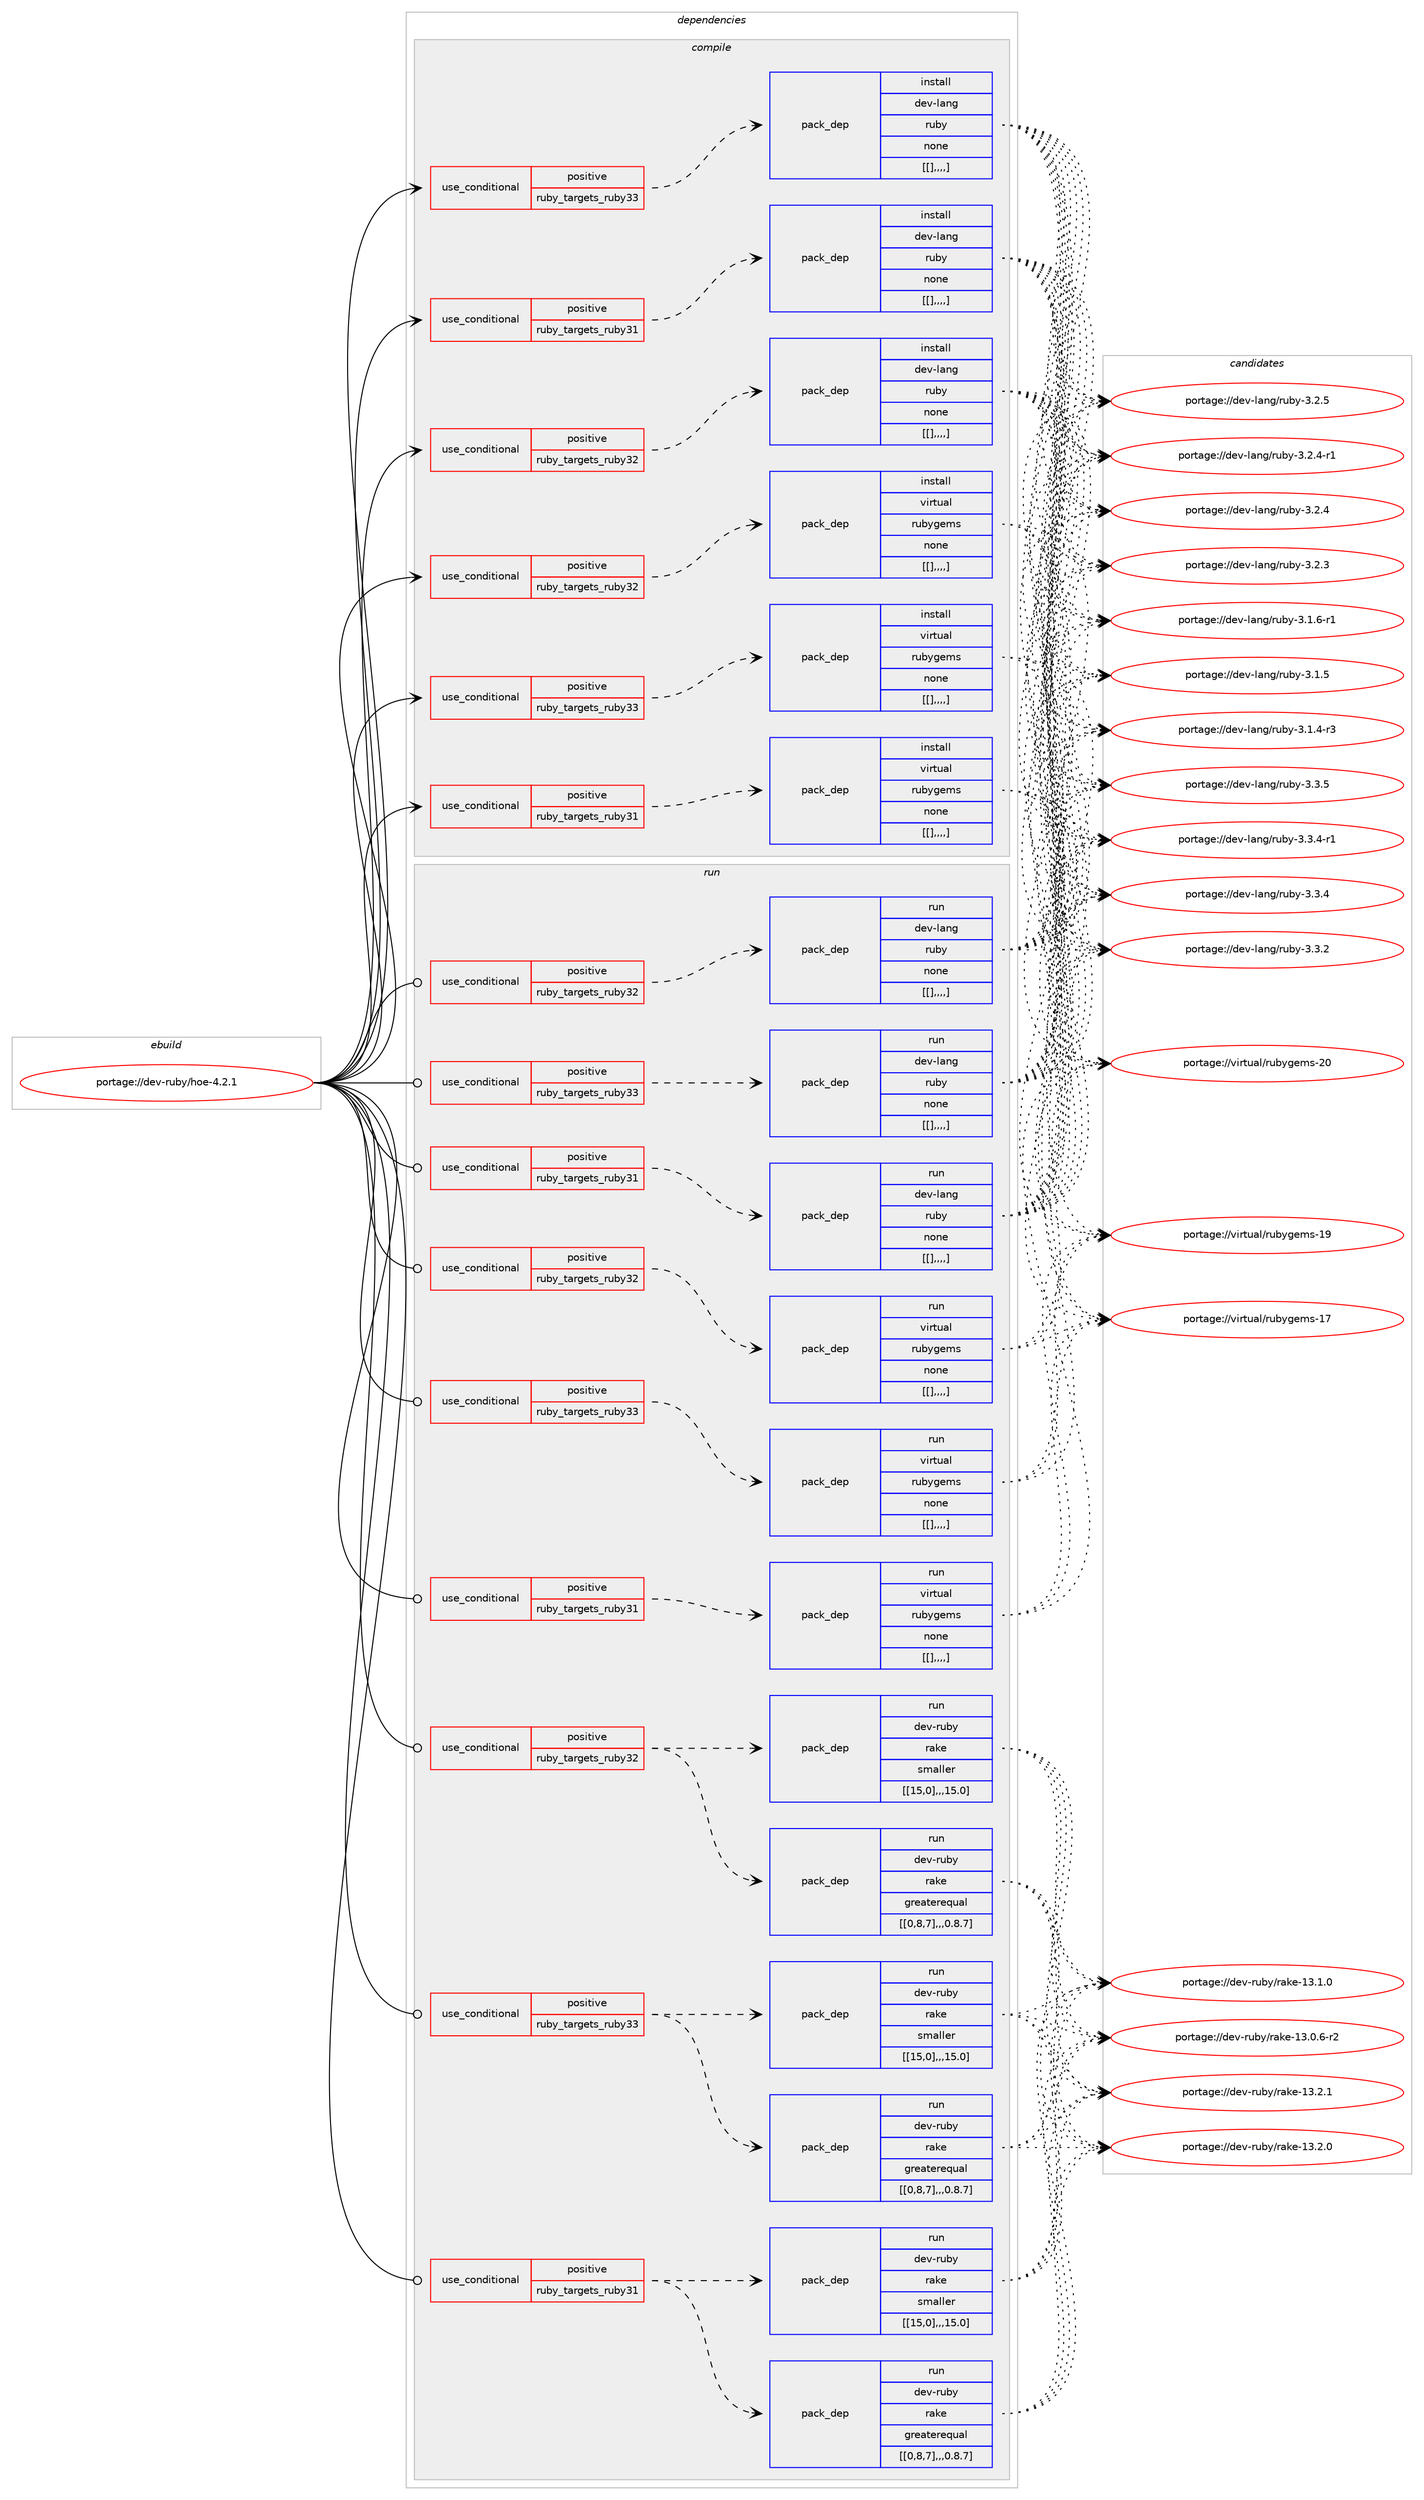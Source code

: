 digraph prolog {

# *************
# Graph options
# *************

newrank=true;
concentrate=true;
compound=true;
graph [rankdir=LR,fontname=Helvetica,fontsize=10,ranksep=1.5];#, ranksep=2.5, nodesep=0.2];
edge  [arrowhead=vee];
node  [fontname=Helvetica,fontsize=10];

# **********
# The ebuild
# **********

subgraph cluster_leftcol {
color=gray;
label=<<i>ebuild</i>>;
id [label="portage://dev-ruby/hoe-4.2.1", color=red, width=4, href="../dev-ruby/hoe-4.2.1.svg"];
}

# ****************
# The dependencies
# ****************

subgraph cluster_midcol {
color=gray;
label=<<i>dependencies</i>>;
subgraph cluster_compile {
fillcolor="#eeeeee";
style=filled;
label=<<i>compile</i>>;
subgraph cond50142 {
dependency188924 [label=<<TABLE BORDER="0" CELLBORDER="1" CELLSPACING="0" CELLPADDING="4"><TR><TD ROWSPAN="3" CELLPADDING="10">use_conditional</TD></TR><TR><TD>positive</TD></TR><TR><TD>ruby_targets_ruby31</TD></TR></TABLE>>, shape=none, color=red];
subgraph pack137460 {
dependency188925 [label=<<TABLE BORDER="0" CELLBORDER="1" CELLSPACING="0" CELLPADDING="4" WIDTH="220"><TR><TD ROWSPAN="6" CELLPADDING="30">pack_dep</TD></TR><TR><TD WIDTH="110">install</TD></TR><TR><TD>dev-lang</TD></TR><TR><TD>ruby</TD></TR><TR><TD>none</TD></TR><TR><TD>[[],,,,]</TD></TR></TABLE>>, shape=none, color=blue];
}
dependency188924:e -> dependency188925:w [weight=20,style="dashed",arrowhead="vee"];
}
id:e -> dependency188924:w [weight=20,style="solid",arrowhead="vee"];
subgraph cond50143 {
dependency188926 [label=<<TABLE BORDER="0" CELLBORDER="1" CELLSPACING="0" CELLPADDING="4"><TR><TD ROWSPAN="3" CELLPADDING="10">use_conditional</TD></TR><TR><TD>positive</TD></TR><TR><TD>ruby_targets_ruby31</TD></TR></TABLE>>, shape=none, color=red];
subgraph pack137461 {
dependency188927 [label=<<TABLE BORDER="0" CELLBORDER="1" CELLSPACING="0" CELLPADDING="4" WIDTH="220"><TR><TD ROWSPAN="6" CELLPADDING="30">pack_dep</TD></TR><TR><TD WIDTH="110">install</TD></TR><TR><TD>virtual</TD></TR><TR><TD>rubygems</TD></TR><TR><TD>none</TD></TR><TR><TD>[[],,,,]</TD></TR></TABLE>>, shape=none, color=blue];
}
dependency188926:e -> dependency188927:w [weight=20,style="dashed",arrowhead="vee"];
}
id:e -> dependency188926:w [weight=20,style="solid",arrowhead="vee"];
subgraph cond50144 {
dependency188928 [label=<<TABLE BORDER="0" CELLBORDER="1" CELLSPACING="0" CELLPADDING="4"><TR><TD ROWSPAN="3" CELLPADDING="10">use_conditional</TD></TR><TR><TD>positive</TD></TR><TR><TD>ruby_targets_ruby32</TD></TR></TABLE>>, shape=none, color=red];
subgraph pack137462 {
dependency188929 [label=<<TABLE BORDER="0" CELLBORDER="1" CELLSPACING="0" CELLPADDING="4" WIDTH="220"><TR><TD ROWSPAN="6" CELLPADDING="30">pack_dep</TD></TR><TR><TD WIDTH="110">install</TD></TR><TR><TD>dev-lang</TD></TR><TR><TD>ruby</TD></TR><TR><TD>none</TD></TR><TR><TD>[[],,,,]</TD></TR></TABLE>>, shape=none, color=blue];
}
dependency188928:e -> dependency188929:w [weight=20,style="dashed",arrowhead="vee"];
}
id:e -> dependency188928:w [weight=20,style="solid",arrowhead="vee"];
subgraph cond50145 {
dependency188930 [label=<<TABLE BORDER="0" CELLBORDER="1" CELLSPACING="0" CELLPADDING="4"><TR><TD ROWSPAN="3" CELLPADDING="10">use_conditional</TD></TR><TR><TD>positive</TD></TR><TR><TD>ruby_targets_ruby32</TD></TR></TABLE>>, shape=none, color=red];
subgraph pack137463 {
dependency188931 [label=<<TABLE BORDER="0" CELLBORDER="1" CELLSPACING="0" CELLPADDING="4" WIDTH="220"><TR><TD ROWSPAN="6" CELLPADDING="30">pack_dep</TD></TR><TR><TD WIDTH="110">install</TD></TR><TR><TD>virtual</TD></TR><TR><TD>rubygems</TD></TR><TR><TD>none</TD></TR><TR><TD>[[],,,,]</TD></TR></TABLE>>, shape=none, color=blue];
}
dependency188930:e -> dependency188931:w [weight=20,style="dashed",arrowhead="vee"];
}
id:e -> dependency188930:w [weight=20,style="solid",arrowhead="vee"];
subgraph cond50146 {
dependency188932 [label=<<TABLE BORDER="0" CELLBORDER="1" CELLSPACING="0" CELLPADDING="4"><TR><TD ROWSPAN="3" CELLPADDING="10">use_conditional</TD></TR><TR><TD>positive</TD></TR><TR><TD>ruby_targets_ruby33</TD></TR></TABLE>>, shape=none, color=red];
subgraph pack137464 {
dependency188933 [label=<<TABLE BORDER="0" CELLBORDER="1" CELLSPACING="0" CELLPADDING="4" WIDTH="220"><TR><TD ROWSPAN="6" CELLPADDING="30">pack_dep</TD></TR><TR><TD WIDTH="110">install</TD></TR><TR><TD>dev-lang</TD></TR><TR><TD>ruby</TD></TR><TR><TD>none</TD></TR><TR><TD>[[],,,,]</TD></TR></TABLE>>, shape=none, color=blue];
}
dependency188932:e -> dependency188933:w [weight=20,style="dashed",arrowhead="vee"];
}
id:e -> dependency188932:w [weight=20,style="solid",arrowhead="vee"];
subgraph cond50147 {
dependency188934 [label=<<TABLE BORDER="0" CELLBORDER="1" CELLSPACING="0" CELLPADDING="4"><TR><TD ROWSPAN="3" CELLPADDING="10">use_conditional</TD></TR><TR><TD>positive</TD></TR><TR><TD>ruby_targets_ruby33</TD></TR></TABLE>>, shape=none, color=red];
subgraph pack137465 {
dependency188935 [label=<<TABLE BORDER="0" CELLBORDER="1" CELLSPACING="0" CELLPADDING="4" WIDTH="220"><TR><TD ROWSPAN="6" CELLPADDING="30">pack_dep</TD></TR><TR><TD WIDTH="110">install</TD></TR><TR><TD>virtual</TD></TR><TR><TD>rubygems</TD></TR><TR><TD>none</TD></TR><TR><TD>[[],,,,]</TD></TR></TABLE>>, shape=none, color=blue];
}
dependency188934:e -> dependency188935:w [weight=20,style="dashed",arrowhead="vee"];
}
id:e -> dependency188934:w [weight=20,style="solid",arrowhead="vee"];
}
subgraph cluster_compileandrun {
fillcolor="#eeeeee";
style=filled;
label=<<i>compile and run</i>>;
}
subgraph cluster_run {
fillcolor="#eeeeee";
style=filled;
label=<<i>run</i>>;
subgraph cond50148 {
dependency188936 [label=<<TABLE BORDER="0" CELLBORDER="1" CELLSPACING="0" CELLPADDING="4"><TR><TD ROWSPAN="3" CELLPADDING="10">use_conditional</TD></TR><TR><TD>positive</TD></TR><TR><TD>ruby_targets_ruby31</TD></TR></TABLE>>, shape=none, color=red];
subgraph pack137466 {
dependency188937 [label=<<TABLE BORDER="0" CELLBORDER="1" CELLSPACING="0" CELLPADDING="4" WIDTH="220"><TR><TD ROWSPAN="6" CELLPADDING="30">pack_dep</TD></TR><TR><TD WIDTH="110">run</TD></TR><TR><TD>dev-lang</TD></TR><TR><TD>ruby</TD></TR><TR><TD>none</TD></TR><TR><TD>[[],,,,]</TD></TR></TABLE>>, shape=none, color=blue];
}
dependency188936:e -> dependency188937:w [weight=20,style="dashed",arrowhead="vee"];
}
id:e -> dependency188936:w [weight=20,style="solid",arrowhead="odot"];
subgraph cond50149 {
dependency188938 [label=<<TABLE BORDER="0" CELLBORDER="1" CELLSPACING="0" CELLPADDING="4"><TR><TD ROWSPAN="3" CELLPADDING="10">use_conditional</TD></TR><TR><TD>positive</TD></TR><TR><TD>ruby_targets_ruby31</TD></TR></TABLE>>, shape=none, color=red];
subgraph pack137467 {
dependency188939 [label=<<TABLE BORDER="0" CELLBORDER="1" CELLSPACING="0" CELLPADDING="4" WIDTH="220"><TR><TD ROWSPAN="6" CELLPADDING="30">pack_dep</TD></TR><TR><TD WIDTH="110">run</TD></TR><TR><TD>dev-ruby</TD></TR><TR><TD>rake</TD></TR><TR><TD>greaterequal</TD></TR><TR><TD>[[0,8,7],,,0.8.7]</TD></TR></TABLE>>, shape=none, color=blue];
}
dependency188938:e -> dependency188939:w [weight=20,style="dashed",arrowhead="vee"];
subgraph pack137468 {
dependency188940 [label=<<TABLE BORDER="0" CELLBORDER="1" CELLSPACING="0" CELLPADDING="4" WIDTH="220"><TR><TD ROWSPAN="6" CELLPADDING="30">pack_dep</TD></TR><TR><TD WIDTH="110">run</TD></TR><TR><TD>dev-ruby</TD></TR><TR><TD>rake</TD></TR><TR><TD>smaller</TD></TR><TR><TD>[[15,0],,,15.0]</TD></TR></TABLE>>, shape=none, color=blue];
}
dependency188938:e -> dependency188940:w [weight=20,style="dashed",arrowhead="vee"];
}
id:e -> dependency188938:w [weight=20,style="solid",arrowhead="odot"];
subgraph cond50150 {
dependency188941 [label=<<TABLE BORDER="0" CELLBORDER="1" CELLSPACING="0" CELLPADDING="4"><TR><TD ROWSPAN="3" CELLPADDING="10">use_conditional</TD></TR><TR><TD>positive</TD></TR><TR><TD>ruby_targets_ruby31</TD></TR></TABLE>>, shape=none, color=red];
subgraph pack137469 {
dependency188942 [label=<<TABLE BORDER="0" CELLBORDER="1" CELLSPACING="0" CELLPADDING="4" WIDTH="220"><TR><TD ROWSPAN="6" CELLPADDING="30">pack_dep</TD></TR><TR><TD WIDTH="110">run</TD></TR><TR><TD>virtual</TD></TR><TR><TD>rubygems</TD></TR><TR><TD>none</TD></TR><TR><TD>[[],,,,]</TD></TR></TABLE>>, shape=none, color=blue];
}
dependency188941:e -> dependency188942:w [weight=20,style="dashed",arrowhead="vee"];
}
id:e -> dependency188941:w [weight=20,style="solid",arrowhead="odot"];
subgraph cond50151 {
dependency188943 [label=<<TABLE BORDER="0" CELLBORDER="1" CELLSPACING="0" CELLPADDING="4"><TR><TD ROWSPAN="3" CELLPADDING="10">use_conditional</TD></TR><TR><TD>positive</TD></TR><TR><TD>ruby_targets_ruby32</TD></TR></TABLE>>, shape=none, color=red];
subgraph pack137470 {
dependency188944 [label=<<TABLE BORDER="0" CELLBORDER="1" CELLSPACING="0" CELLPADDING="4" WIDTH="220"><TR><TD ROWSPAN="6" CELLPADDING="30">pack_dep</TD></TR><TR><TD WIDTH="110">run</TD></TR><TR><TD>dev-lang</TD></TR><TR><TD>ruby</TD></TR><TR><TD>none</TD></TR><TR><TD>[[],,,,]</TD></TR></TABLE>>, shape=none, color=blue];
}
dependency188943:e -> dependency188944:w [weight=20,style="dashed",arrowhead="vee"];
}
id:e -> dependency188943:w [weight=20,style="solid",arrowhead="odot"];
subgraph cond50152 {
dependency188945 [label=<<TABLE BORDER="0" CELLBORDER="1" CELLSPACING="0" CELLPADDING="4"><TR><TD ROWSPAN="3" CELLPADDING="10">use_conditional</TD></TR><TR><TD>positive</TD></TR><TR><TD>ruby_targets_ruby32</TD></TR></TABLE>>, shape=none, color=red];
subgraph pack137471 {
dependency188946 [label=<<TABLE BORDER="0" CELLBORDER="1" CELLSPACING="0" CELLPADDING="4" WIDTH="220"><TR><TD ROWSPAN="6" CELLPADDING="30">pack_dep</TD></TR><TR><TD WIDTH="110">run</TD></TR><TR><TD>dev-ruby</TD></TR><TR><TD>rake</TD></TR><TR><TD>greaterequal</TD></TR><TR><TD>[[0,8,7],,,0.8.7]</TD></TR></TABLE>>, shape=none, color=blue];
}
dependency188945:e -> dependency188946:w [weight=20,style="dashed",arrowhead="vee"];
subgraph pack137472 {
dependency188947 [label=<<TABLE BORDER="0" CELLBORDER="1" CELLSPACING="0" CELLPADDING="4" WIDTH="220"><TR><TD ROWSPAN="6" CELLPADDING="30">pack_dep</TD></TR><TR><TD WIDTH="110">run</TD></TR><TR><TD>dev-ruby</TD></TR><TR><TD>rake</TD></TR><TR><TD>smaller</TD></TR><TR><TD>[[15,0],,,15.0]</TD></TR></TABLE>>, shape=none, color=blue];
}
dependency188945:e -> dependency188947:w [weight=20,style="dashed",arrowhead="vee"];
}
id:e -> dependency188945:w [weight=20,style="solid",arrowhead="odot"];
subgraph cond50153 {
dependency188948 [label=<<TABLE BORDER="0" CELLBORDER="1" CELLSPACING="0" CELLPADDING="4"><TR><TD ROWSPAN="3" CELLPADDING="10">use_conditional</TD></TR><TR><TD>positive</TD></TR><TR><TD>ruby_targets_ruby32</TD></TR></TABLE>>, shape=none, color=red];
subgraph pack137473 {
dependency188949 [label=<<TABLE BORDER="0" CELLBORDER="1" CELLSPACING="0" CELLPADDING="4" WIDTH="220"><TR><TD ROWSPAN="6" CELLPADDING="30">pack_dep</TD></TR><TR><TD WIDTH="110">run</TD></TR><TR><TD>virtual</TD></TR><TR><TD>rubygems</TD></TR><TR><TD>none</TD></TR><TR><TD>[[],,,,]</TD></TR></TABLE>>, shape=none, color=blue];
}
dependency188948:e -> dependency188949:w [weight=20,style="dashed",arrowhead="vee"];
}
id:e -> dependency188948:w [weight=20,style="solid",arrowhead="odot"];
subgraph cond50154 {
dependency188950 [label=<<TABLE BORDER="0" CELLBORDER="1" CELLSPACING="0" CELLPADDING="4"><TR><TD ROWSPAN="3" CELLPADDING="10">use_conditional</TD></TR><TR><TD>positive</TD></TR><TR><TD>ruby_targets_ruby33</TD></TR></TABLE>>, shape=none, color=red];
subgraph pack137474 {
dependency188951 [label=<<TABLE BORDER="0" CELLBORDER="1" CELLSPACING="0" CELLPADDING="4" WIDTH="220"><TR><TD ROWSPAN="6" CELLPADDING="30">pack_dep</TD></TR><TR><TD WIDTH="110">run</TD></TR><TR><TD>dev-lang</TD></TR><TR><TD>ruby</TD></TR><TR><TD>none</TD></TR><TR><TD>[[],,,,]</TD></TR></TABLE>>, shape=none, color=blue];
}
dependency188950:e -> dependency188951:w [weight=20,style="dashed",arrowhead="vee"];
}
id:e -> dependency188950:w [weight=20,style="solid",arrowhead="odot"];
subgraph cond50155 {
dependency188952 [label=<<TABLE BORDER="0" CELLBORDER="1" CELLSPACING="0" CELLPADDING="4"><TR><TD ROWSPAN="3" CELLPADDING="10">use_conditional</TD></TR><TR><TD>positive</TD></TR><TR><TD>ruby_targets_ruby33</TD></TR></TABLE>>, shape=none, color=red];
subgraph pack137475 {
dependency188953 [label=<<TABLE BORDER="0" CELLBORDER="1" CELLSPACING="0" CELLPADDING="4" WIDTH="220"><TR><TD ROWSPAN="6" CELLPADDING="30">pack_dep</TD></TR><TR><TD WIDTH="110">run</TD></TR><TR><TD>dev-ruby</TD></TR><TR><TD>rake</TD></TR><TR><TD>greaterequal</TD></TR><TR><TD>[[0,8,7],,,0.8.7]</TD></TR></TABLE>>, shape=none, color=blue];
}
dependency188952:e -> dependency188953:w [weight=20,style="dashed",arrowhead="vee"];
subgraph pack137476 {
dependency188954 [label=<<TABLE BORDER="0" CELLBORDER="1" CELLSPACING="0" CELLPADDING="4" WIDTH="220"><TR><TD ROWSPAN="6" CELLPADDING="30">pack_dep</TD></TR><TR><TD WIDTH="110">run</TD></TR><TR><TD>dev-ruby</TD></TR><TR><TD>rake</TD></TR><TR><TD>smaller</TD></TR><TR><TD>[[15,0],,,15.0]</TD></TR></TABLE>>, shape=none, color=blue];
}
dependency188952:e -> dependency188954:w [weight=20,style="dashed",arrowhead="vee"];
}
id:e -> dependency188952:w [weight=20,style="solid",arrowhead="odot"];
subgraph cond50156 {
dependency188955 [label=<<TABLE BORDER="0" CELLBORDER="1" CELLSPACING="0" CELLPADDING="4"><TR><TD ROWSPAN="3" CELLPADDING="10">use_conditional</TD></TR><TR><TD>positive</TD></TR><TR><TD>ruby_targets_ruby33</TD></TR></TABLE>>, shape=none, color=red];
subgraph pack137477 {
dependency188956 [label=<<TABLE BORDER="0" CELLBORDER="1" CELLSPACING="0" CELLPADDING="4" WIDTH="220"><TR><TD ROWSPAN="6" CELLPADDING="30">pack_dep</TD></TR><TR><TD WIDTH="110">run</TD></TR><TR><TD>virtual</TD></TR><TR><TD>rubygems</TD></TR><TR><TD>none</TD></TR><TR><TD>[[],,,,]</TD></TR></TABLE>>, shape=none, color=blue];
}
dependency188955:e -> dependency188956:w [weight=20,style="dashed",arrowhead="vee"];
}
id:e -> dependency188955:w [weight=20,style="solid",arrowhead="odot"];
}
}

# **************
# The candidates
# **************

subgraph cluster_choices {
rank=same;
color=gray;
label=<<i>candidates</i>>;

subgraph choice137460 {
color=black;
nodesep=1;
choice10010111845108971101034711411798121455146514653 [label="portage://dev-lang/ruby-3.3.5", color=red, width=4,href="../dev-lang/ruby-3.3.5.svg"];
choice100101118451089711010347114117981214551465146524511449 [label="portage://dev-lang/ruby-3.3.4-r1", color=red, width=4,href="../dev-lang/ruby-3.3.4-r1.svg"];
choice10010111845108971101034711411798121455146514652 [label="portage://dev-lang/ruby-3.3.4", color=red, width=4,href="../dev-lang/ruby-3.3.4.svg"];
choice10010111845108971101034711411798121455146514650 [label="portage://dev-lang/ruby-3.3.2", color=red, width=4,href="../dev-lang/ruby-3.3.2.svg"];
choice10010111845108971101034711411798121455146504653 [label="portage://dev-lang/ruby-3.2.5", color=red, width=4,href="../dev-lang/ruby-3.2.5.svg"];
choice100101118451089711010347114117981214551465046524511449 [label="portage://dev-lang/ruby-3.2.4-r1", color=red, width=4,href="../dev-lang/ruby-3.2.4-r1.svg"];
choice10010111845108971101034711411798121455146504652 [label="portage://dev-lang/ruby-3.2.4", color=red, width=4,href="../dev-lang/ruby-3.2.4.svg"];
choice10010111845108971101034711411798121455146504651 [label="portage://dev-lang/ruby-3.2.3", color=red, width=4,href="../dev-lang/ruby-3.2.3.svg"];
choice100101118451089711010347114117981214551464946544511449 [label="portage://dev-lang/ruby-3.1.6-r1", color=red, width=4,href="../dev-lang/ruby-3.1.6-r1.svg"];
choice10010111845108971101034711411798121455146494653 [label="portage://dev-lang/ruby-3.1.5", color=red, width=4,href="../dev-lang/ruby-3.1.5.svg"];
choice100101118451089711010347114117981214551464946524511451 [label="portage://dev-lang/ruby-3.1.4-r3", color=red, width=4,href="../dev-lang/ruby-3.1.4-r3.svg"];
dependency188925:e -> choice10010111845108971101034711411798121455146514653:w [style=dotted,weight="100"];
dependency188925:e -> choice100101118451089711010347114117981214551465146524511449:w [style=dotted,weight="100"];
dependency188925:e -> choice10010111845108971101034711411798121455146514652:w [style=dotted,weight="100"];
dependency188925:e -> choice10010111845108971101034711411798121455146514650:w [style=dotted,weight="100"];
dependency188925:e -> choice10010111845108971101034711411798121455146504653:w [style=dotted,weight="100"];
dependency188925:e -> choice100101118451089711010347114117981214551465046524511449:w [style=dotted,weight="100"];
dependency188925:e -> choice10010111845108971101034711411798121455146504652:w [style=dotted,weight="100"];
dependency188925:e -> choice10010111845108971101034711411798121455146504651:w [style=dotted,weight="100"];
dependency188925:e -> choice100101118451089711010347114117981214551464946544511449:w [style=dotted,weight="100"];
dependency188925:e -> choice10010111845108971101034711411798121455146494653:w [style=dotted,weight="100"];
dependency188925:e -> choice100101118451089711010347114117981214551464946524511451:w [style=dotted,weight="100"];
}
subgraph choice137461 {
color=black;
nodesep=1;
choice118105114116117971084711411798121103101109115455048 [label="portage://virtual/rubygems-20", color=red, width=4,href="../virtual/rubygems-20.svg"];
choice118105114116117971084711411798121103101109115454957 [label="portage://virtual/rubygems-19", color=red, width=4,href="../virtual/rubygems-19.svg"];
choice118105114116117971084711411798121103101109115454955 [label="portage://virtual/rubygems-17", color=red, width=4,href="../virtual/rubygems-17.svg"];
dependency188927:e -> choice118105114116117971084711411798121103101109115455048:w [style=dotted,weight="100"];
dependency188927:e -> choice118105114116117971084711411798121103101109115454957:w [style=dotted,weight="100"];
dependency188927:e -> choice118105114116117971084711411798121103101109115454955:w [style=dotted,weight="100"];
}
subgraph choice137462 {
color=black;
nodesep=1;
choice10010111845108971101034711411798121455146514653 [label="portage://dev-lang/ruby-3.3.5", color=red, width=4,href="../dev-lang/ruby-3.3.5.svg"];
choice100101118451089711010347114117981214551465146524511449 [label="portage://dev-lang/ruby-3.3.4-r1", color=red, width=4,href="../dev-lang/ruby-3.3.4-r1.svg"];
choice10010111845108971101034711411798121455146514652 [label="portage://dev-lang/ruby-3.3.4", color=red, width=4,href="../dev-lang/ruby-3.3.4.svg"];
choice10010111845108971101034711411798121455146514650 [label="portage://dev-lang/ruby-3.3.2", color=red, width=4,href="../dev-lang/ruby-3.3.2.svg"];
choice10010111845108971101034711411798121455146504653 [label="portage://dev-lang/ruby-3.2.5", color=red, width=4,href="../dev-lang/ruby-3.2.5.svg"];
choice100101118451089711010347114117981214551465046524511449 [label="portage://dev-lang/ruby-3.2.4-r1", color=red, width=4,href="../dev-lang/ruby-3.2.4-r1.svg"];
choice10010111845108971101034711411798121455146504652 [label="portage://dev-lang/ruby-3.2.4", color=red, width=4,href="../dev-lang/ruby-3.2.4.svg"];
choice10010111845108971101034711411798121455146504651 [label="portage://dev-lang/ruby-3.2.3", color=red, width=4,href="../dev-lang/ruby-3.2.3.svg"];
choice100101118451089711010347114117981214551464946544511449 [label="portage://dev-lang/ruby-3.1.6-r1", color=red, width=4,href="../dev-lang/ruby-3.1.6-r1.svg"];
choice10010111845108971101034711411798121455146494653 [label="portage://dev-lang/ruby-3.1.5", color=red, width=4,href="../dev-lang/ruby-3.1.5.svg"];
choice100101118451089711010347114117981214551464946524511451 [label="portage://dev-lang/ruby-3.1.4-r3", color=red, width=4,href="../dev-lang/ruby-3.1.4-r3.svg"];
dependency188929:e -> choice10010111845108971101034711411798121455146514653:w [style=dotted,weight="100"];
dependency188929:e -> choice100101118451089711010347114117981214551465146524511449:w [style=dotted,weight="100"];
dependency188929:e -> choice10010111845108971101034711411798121455146514652:w [style=dotted,weight="100"];
dependency188929:e -> choice10010111845108971101034711411798121455146514650:w [style=dotted,weight="100"];
dependency188929:e -> choice10010111845108971101034711411798121455146504653:w [style=dotted,weight="100"];
dependency188929:e -> choice100101118451089711010347114117981214551465046524511449:w [style=dotted,weight="100"];
dependency188929:e -> choice10010111845108971101034711411798121455146504652:w [style=dotted,weight="100"];
dependency188929:e -> choice10010111845108971101034711411798121455146504651:w [style=dotted,weight="100"];
dependency188929:e -> choice100101118451089711010347114117981214551464946544511449:w [style=dotted,weight="100"];
dependency188929:e -> choice10010111845108971101034711411798121455146494653:w [style=dotted,weight="100"];
dependency188929:e -> choice100101118451089711010347114117981214551464946524511451:w [style=dotted,weight="100"];
}
subgraph choice137463 {
color=black;
nodesep=1;
choice118105114116117971084711411798121103101109115455048 [label="portage://virtual/rubygems-20", color=red, width=4,href="../virtual/rubygems-20.svg"];
choice118105114116117971084711411798121103101109115454957 [label="portage://virtual/rubygems-19", color=red, width=4,href="../virtual/rubygems-19.svg"];
choice118105114116117971084711411798121103101109115454955 [label="portage://virtual/rubygems-17", color=red, width=4,href="../virtual/rubygems-17.svg"];
dependency188931:e -> choice118105114116117971084711411798121103101109115455048:w [style=dotted,weight="100"];
dependency188931:e -> choice118105114116117971084711411798121103101109115454957:w [style=dotted,weight="100"];
dependency188931:e -> choice118105114116117971084711411798121103101109115454955:w [style=dotted,weight="100"];
}
subgraph choice137464 {
color=black;
nodesep=1;
choice10010111845108971101034711411798121455146514653 [label="portage://dev-lang/ruby-3.3.5", color=red, width=4,href="../dev-lang/ruby-3.3.5.svg"];
choice100101118451089711010347114117981214551465146524511449 [label="portage://dev-lang/ruby-3.3.4-r1", color=red, width=4,href="../dev-lang/ruby-3.3.4-r1.svg"];
choice10010111845108971101034711411798121455146514652 [label="portage://dev-lang/ruby-3.3.4", color=red, width=4,href="../dev-lang/ruby-3.3.4.svg"];
choice10010111845108971101034711411798121455146514650 [label="portage://dev-lang/ruby-3.3.2", color=red, width=4,href="../dev-lang/ruby-3.3.2.svg"];
choice10010111845108971101034711411798121455146504653 [label="portage://dev-lang/ruby-3.2.5", color=red, width=4,href="../dev-lang/ruby-3.2.5.svg"];
choice100101118451089711010347114117981214551465046524511449 [label="portage://dev-lang/ruby-3.2.4-r1", color=red, width=4,href="../dev-lang/ruby-3.2.4-r1.svg"];
choice10010111845108971101034711411798121455146504652 [label="portage://dev-lang/ruby-3.2.4", color=red, width=4,href="../dev-lang/ruby-3.2.4.svg"];
choice10010111845108971101034711411798121455146504651 [label="portage://dev-lang/ruby-3.2.3", color=red, width=4,href="../dev-lang/ruby-3.2.3.svg"];
choice100101118451089711010347114117981214551464946544511449 [label="portage://dev-lang/ruby-3.1.6-r1", color=red, width=4,href="../dev-lang/ruby-3.1.6-r1.svg"];
choice10010111845108971101034711411798121455146494653 [label="portage://dev-lang/ruby-3.1.5", color=red, width=4,href="../dev-lang/ruby-3.1.5.svg"];
choice100101118451089711010347114117981214551464946524511451 [label="portage://dev-lang/ruby-3.1.4-r3", color=red, width=4,href="../dev-lang/ruby-3.1.4-r3.svg"];
dependency188933:e -> choice10010111845108971101034711411798121455146514653:w [style=dotted,weight="100"];
dependency188933:e -> choice100101118451089711010347114117981214551465146524511449:w [style=dotted,weight="100"];
dependency188933:e -> choice10010111845108971101034711411798121455146514652:w [style=dotted,weight="100"];
dependency188933:e -> choice10010111845108971101034711411798121455146514650:w [style=dotted,weight="100"];
dependency188933:e -> choice10010111845108971101034711411798121455146504653:w [style=dotted,weight="100"];
dependency188933:e -> choice100101118451089711010347114117981214551465046524511449:w [style=dotted,weight="100"];
dependency188933:e -> choice10010111845108971101034711411798121455146504652:w [style=dotted,weight="100"];
dependency188933:e -> choice10010111845108971101034711411798121455146504651:w [style=dotted,weight="100"];
dependency188933:e -> choice100101118451089711010347114117981214551464946544511449:w [style=dotted,weight="100"];
dependency188933:e -> choice10010111845108971101034711411798121455146494653:w [style=dotted,weight="100"];
dependency188933:e -> choice100101118451089711010347114117981214551464946524511451:w [style=dotted,weight="100"];
}
subgraph choice137465 {
color=black;
nodesep=1;
choice118105114116117971084711411798121103101109115455048 [label="portage://virtual/rubygems-20", color=red, width=4,href="../virtual/rubygems-20.svg"];
choice118105114116117971084711411798121103101109115454957 [label="portage://virtual/rubygems-19", color=red, width=4,href="../virtual/rubygems-19.svg"];
choice118105114116117971084711411798121103101109115454955 [label="portage://virtual/rubygems-17", color=red, width=4,href="../virtual/rubygems-17.svg"];
dependency188935:e -> choice118105114116117971084711411798121103101109115455048:w [style=dotted,weight="100"];
dependency188935:e -> choice118105114116117971084711411798121103101109115454957:w [style=dotted,weight="100"];
dependency188935:e -> choice118105114116117971084711411798121103101109115454955:w [style=dotted,weight="100"];
}
subgraph choice137466 {
color=black;
nodesep=1;
choice10010111845108971101034711411798121455146514653 [label="portage://dev-lang/ruby-3.3.5", color=red, width=4,href="../dev-lang/ruby-3.3.5.svg"];
choice100101118451089711010347114117981214551465146524511449 [label="portage://dev-lang/ruby-3.3.4-r1", color=red, width=4,href="../dev-lang/ruby-3.3.4-r1.svg"];
choice10010111845108971101034711411798121455146514652 [label="portage://dev-lang/ruby-3.3.4", color=red, width=4,href="../dev-lang/ruby-3.3.4.svg"];
choice10010111845108971101034711411798121455146514650 [label="portage://dev-lang/ruby-3.3.2", color=red, width=4,href="../dev-lang/ruby-3.3.2.svg"];
choice10010111845108971101034711411798121455146504653 [label="portage://dev-lang/ruby-3.2.5", color=red, width=4,href="../dev-lang/ruby-3.2.5.svg"];
choice100101118451089711010347114117981214551465046524511449 [label="portage://dev-lang/ruby-3.2.4-r1", color=red, width=4,href="../dev-lang/ruby-3.2.4-r1.svg"];
choice10010111845108971101034711411798121455146504652 [label="portage://dev-lang/ruby-3.2.4", color=red, width=4,href="../dev-lang/ruby-3.2.4.svg"];
choice10010111845108971101034711411798121455146504651 [label="portage://dev-lang/ruby-3.2.3", color=red, width=4,href="../dev-lang/ruby-3.2.3.svg"];
choice100101118451089711010347114117981214551464946544511449 [label="portage://dev-lang/ruby-3.1.6-r1", color=red, width=4,href="../dev-lang/ruby-3.1.6-r1.svg"];
choice10010111845108971101034711411798121455146494653 [label="portage://dev-lang/ruby-3.1.5", color=red, width=4,href="../dev-lang/ruby-3.1.5.svg"];
choice100101118451089711010347114117981214551464946524511451 [label="portage://dev-lang/ruby-3.1.4-r3", color=red, width=4,href="../dev-lang/ruby-3.1.4-r3.svg"];
dependency188937:e -> choice10010111845108971101034711411798121455146514653:w [style=dotted,weight="100"];
dependency188937:e -> choice100101118451089711010347114117981214551465146524511449:w [style=dotted,weight="100"];
dependency188937:e -> choice10010111845108971101034711411798121455146514652:w [style=dotted,weight="100"];
dependency188937:e -> choice10010111845108971101034711411798121455146514650:w [style=dotted,weight="100"];
dependency188937:e -> choice10010111845108971101034711411798121455146504653:w [style=dotted,weight="100"];
dependency188937:e -> choice100101118451089711010347114117981214551465046524511449:w [style=dotted,weight="100"];
dependency188937:e -> choice10010111845108971101034711411798121455146504652:w [style=dotted,weight="100"];
dependency188937:e -> choice10010111845108971101034711411798121455146504651:w [style=dotted,weight="100"];
dependency188937:e -> choice100101118451089711010347114117981214551464946544511449:w [style=dotted,weight="100"];
dependency188937:e -> choice10010111845108971101034711411798121455146494653:w [style=dotted,weight="100"];
dependency188937:e -> choice100101118451089711010347114117981214551464946524511451:w [style=dotted,weight="100"];
}
subgraph choice137467 {
color=black;
nodesep=1;
choice1001011184511411798121471149710710145495146504649 [label="portage://dev-ruby/rake-13.2.1", color=red, width=4,href="../dev-ruby/rake-13.2.1.svg"];
choice1001011184511411798121471149710710145495146504648 [label="portage://dev-ruby/rake-13.2.0", color=red, width=4,href="../dev-ruby/rake-13.2.0.svg"];
choice1001011184511411798121471149710710145495146494648 [label="portage://dev-ruby/rake-13.1.0", color=red, width=4,href="../dev-ruby/rake-13.1.0.svg"];
choice10010111845114117981214711497107101454951464846544511450 [label="portage://dev-ruby/rake-13.0.6-r2", color=red, width=4,href="../dev-ruby/rake-13.0.6-r2.svg"];
dependency188939:e -> choice1001011184511411798121471149710710145495146504649:w [style=dotted,weight="100"];
dependency188939:e -> choice1001011184511411798121471149710710145495146504648:w [style=dotted,weight="100"];
dependency188939:e -> choice1001011184511411798121471149710710145495146494648:w [style=dotted,weight="100"];
dependency188939:e -> choice10010111845114117981214711497107101454951464846544511450:w [style=dotted,weight="100"];
}
subgraph choice137468 {
color=black;
nodesep=1;
choice1001011184511411798121471149710710145495146504649 [label="portage://dev-ruby/rake-13.2.1", color=red, width=4,href="../dev-ruby/rake-13.2.1.svg"];
choice1001011184511411798121471149710710145495146504648 [label="portage://dev-ruby/rake-13.2.0", color=red, width=4,href="../dev-ruby/rake-13.2.0.svg"];
choice1001011184511411798121471149710710145495146494648 [label="portage://dev-ruby/rake-13.1.0", color=red, width=4,href="../dev-ruby/rake-13.1.0.svg"];
choice10010111845114117981214711497107101454951464846544511450 [label="portage://dev-ruby/rake-13.0.6-r2", color=red, width=4,href="../dev-ruby/rake-13.0.6-r2.svg"];
dependency188940:e -> choice1001011184511411798121471149710710145495146504649:w [style=dotted,weight="100"];
dependency188940:e -> choice1001011184511411798121471149710710145495146504648:w [style=dotted,weight="100"];
dependency188940:e -> choice1001011184511411798121471149710710145495146494648:w [style=dotted,weight="100"];
dependency188940:e -> choice10010111845114117981214711497107101454951464846544511450:w [style=dotted,weight="100"];
}
subgraph choice137469 {
color=black;
nodesep=1;
choice118105114116117971084711411798121103101109115455048 [label="portage://virtual/rubygems-20", color=red, width=4,href="../virtual/rubygems-20.svg"];
choice118105114116117971084711411798121103101109115454957 [label="portage://virtual/rubygems-19", color=red, width=4,href="../virtual/rubygems-19.svg"];
choice118105114116117971084711411798121103101109115454955 [label="portage://virtual/rubygems-17", color=red, width=4,href="../virtual/rubygems-17.svg"];
dependency188942:e -> choice118105114116117971084711411798121103101109115455048:w [style=dotted,weight="100"];
dependency188942:e -> choice118105114116117971084711411798121103101109115454957:w [style=dotted,weight="100"];
dependency188942:e -> choice118105114116117971084711411798121103101109115454955:w [style=dotted,weight="100"];
}
subgraph choice137470 {
color=black;
nodesep=1;
choice10010111845108971101034711411798121455146514653 [label="portage://dev-lang/ruby-3.3.5", color=red, width=4,href="../dev-lang/ruby-3.3.5.svg"];
choice100101118451089711010347114117981214551465146524511449 [label="portage://dev-lang/ruby-3.3.4-r1", color=red, width=4,href="../dev-lang/ruby-3.3.4-r1.svg"];
choice10010111845108971101034711411798121455146514652 [label="portage://dev-lang/ruby-3.3.4", color=red, width=4,href="../dev-lang/ruby-3.3.4.svg"];
choice10010111845108971101034711411798121455146514650 [label="portage://dev-lang/ruby-3.3.2", color=red, width=4,href="../dev-lang/ruby-3.3.2.svg"];
choice10010111845108971101034711411798121455146504653 [label="portage://dev-lang/ruby-3.2.5", color=red, width=4,href="../dev-lang/ruby-3.2.5.svg"];
choice100101118451089711010347114117981214551465046524511449 [label="portage://dev-lang/ruby-3.2.4-r1", color=red, width=4,href="../dev-lang/ruby-3.2.4-r1.svg"];
choice10010111845108971101034711411798121455146504652 [label="portage://dev-lang/ruby-3.2.4", color=red, width=4,href="../dev-lang/ruby-3.2.4.svg"];
choice10010111845108971101034711411798121455146504651 [label="portage://dev-lang/ruby-3.2.3", color=red, width=4,href="../dev-lang/ruby-3.2.3.svg"];
choice100101118451089711010347114117981214551464946544511449 [label="portage://dev-lang/ruby-3.1.6-r1", color=red, width=4,href="../dev-lang/ruby-3.1.6-r1.svg"];
choice10010111845108971101034711411798121455146494653 [label="portage://dev-lang/ruby-3.1.5", color=red, width=4,href="../dev-lang/ruby-3.1.5.svg"];
choice100101118451089711010347114117981214551464946524511451 [label="portage://dev-lang/ruby-3.1.4-r3", color=red, width=4,href="../dev-lang/ruby-3.1.4-r3.svg"];
dependency188944:e -> choice10010111845108971101034711411798121455146514653:w [style=dotted,weight="100"];
dependency188944:e -> choice100101118451089711010347114117981214551465146524511449:w [style=dotted,weight="100"];
dependency188944:e -> choice10010111845108971101034711411798121455146514652:w [style=dotted,weight="100"];
dependency188944:e -> choice10010111845108971101034711411798121455146514650:w [style=dotted,weight="100"];
dependency188944:e -> choice10010111845108971101034711411798121455146504653:w [style=dotted,weight="100"];
dependency188944:e -> choice100101118451089711010347114117981214551465046524511449:w [style=dotted,weight="100"];
dependency188944:e -> choice10010111845108971101034711411798121455146504652:w [style=dotted,weight="100"];
dependency188944:e -> choice10010111845108971101034711411798121455146504651:w [style=dotted,weight="100"];
dependency188944:e -> choice100101118451089711010347114117981214551464946544511449:w [style=dotted,weight="100"];
dependency188944:e -> choice10010111845108971101034711411798121455146494653:w [style=dotted,weight="100"];
dependency188944:e -> choice100101118451089711010347114117981214551464946524511451:w [style=dotted,weight="100"];
}
subgraph choice137471 {
color=black;
nodesep=1;
choice1001011184511411798121471149710710145495146504649 [label="portage://dev-ruby/rake-13.2.1", color=red, width=4,href="../dev-ruby/rake-13.2.1.svg"];
choice1001011184511411798121471149710710145495146504648 [label="portage://dev-ruby/rake-13.2.0", color=red, width=4,href="../dev-ruby/rake-13.2.0.svg"];
choice1001011184511411798121471149710710145495146494648 [label="portage://dev-ruby/rake-13.1.0", color=red, width=4,href="../dev-ruby/rake-13.1.0.svg"];
choice10010111845114117981214711497107101454951464846544511450 [label="portage://dev-ruby/rake-13.0.6-r2", color=red, width=4,href="../dev-ruby/rake-13.0.6-r2.svg"];
dependency188946:e -> choice1001011184511411798121471149710710145495146504649:w [style=dotted,weight="100"];
dependency188946:e -> choice1001011184511411798121471149710710145495146504648:w [style=dotted,weight="100"];
dependency188946:e -> choice1001011184511411798121471149710710145495146494648:w [style=dotted,weight="100"];
dependency188946:e -> choice10010111845114117981214711497107101454951464846544511450:w [style=dotted,weight="100"];
}
subgraph choice137472 {
color=black;
nodesep=1;
choice1001011184511411798121471149710710145495146504649 [label="portage://dev-ruby/rake-13.2.1", color=red, width=4,href="../dev-ruby/rake-13.2.1.svg"];
choice1001011184511411798121471149710710145495146504648 [label="portage://dev-ruby/rake-13.2.0", color=red, width=4,href="../dev-ruby/rake-13.2.0.svg"];
choice1001011184511411798121471149710710145495146494648 [label="portage://dev-ruby/rake-13.1.0", color=red, width=4,href="../dev-ruby/rake-13.1.0.svg"];
choice10010111845114117981214711497107101454951464846544511450 [label="portage://dev-ruby/rake-13.0.6-r2", color=red, width=4,href="../dev-ruby/rake-13.0.6-r2.svg"];
dependency188947:e -> choice1001011184511411798121471149710710145495146504649:w [style=dotted,weight="100"];
dependency188947:e -> choice1001011184511411798121471149710710145495146504648:w [style=dotted,weight="100"];
dependency188947:e -> choice1001011184511411798121471149710710145495146494648:w [style=dotted,weight="100"];
dependency188947:e -> choice10010111845114117981214711497107101454951464846544511450:w [style=dotted,weight="100"];
}
subgraph choice137473 {
color=black;
nodesep=1;
choice118105114116117971084711411798121103101109115455048 [label="portage://virtual/rubygems-20", color=red, width=4,href="../virtual/rubygems-20.svg"];
choice118105114116117971084711411798121103101109115454957 [label="portage://virtual/rubygems-19", color=red, width=4,href="../virtual/rubygems-19.svg"];
choice118105114116117971084711411798121103101109115454955 [label="portage://virtual/rubygems-17", color=red, width=4,href="../virtual/rubygems-17.svg"];
dependency188949:e -> choice118105114116117971084711411798121103101109115455048:w [style=dotted,weight="100"];
dependency188949:e -> choice118105114116117971084711411798121103101109115454957:w [style=dotted,weight="100"];
dependency188949:e -> choice118105114116117971084711411798121103101109115454955:w [style=dotted,weight="100"];
}
subgraph choice137474 {
color=black;
nodesep=1;
choice10010111845108971101034711411798121455146514653 [label="portage://dev-lang/ruby-3.3.5", color=red, width=4,href="../dev-lang/ruby-3.3.5.svg"];
choice100101118451089711010347114117981214551465146524511449 [label="portage://dev-lang/ruby-3.3.4-r1", color=red, width=4,href="../dev-lang/ruby-3.3.4-r1.svg"];
choice10010111845108971101034711411798121455146514652 [label="portage://dev-lang/ruby-3.3.4", color=red, width=4,href="../dev-lang/ruby-3.3.4.svg"];
choice10010111845108971101034711411798121455146514650 [label="portage://dev-lang/ruby-3.3.2", color=red, width=4,href="../dev-lang/ruby-3.3.2.svg"];
choice10010111845108971101034711411798121455146504653 [label="portage://dev-lang/ruby-3.2.5", color=red, width=4,href="../dev-lang/ruby-3.2.5.svg"];
choice100101118451089711010347114117981214551465046524511449 [label="portage://dev-lang/ruby-3.2.4-r1", color=red, width=4,href="../dev-lang/ruby-3.2.4-r1.svg"];
choice10010111845108971101034711411798121455146504652 [label="portage://dev-lang/ruby-3.2.4", color=red, width=4,href="../dev-lang/ruby-3.2.4.svg"];
choice10010111845108971101034711411798121455146504651 [label="portage://dev-lang/ruby-3.2.3", color=red, width=4,href="../dev-lang/ruby-3.2.3.svg"];
choice100101118451089711010347114117981214551464946544511449 [label="portage://dev-lang/ruby-3.1.6-r1", color=red, width=4,href="../dev-lang/ruby-3.1.6-r1.svg"];
choice10010111845108971101034711411798121455146494653 [label="portage://dev-lang/ruby-3.1.5", color=red, width=4,href="../dev-lang/ruby-3.1.5.svg"];
choice100101118451089711010347114117981214551464946524511451 [label="portage://dev-lang/ruby-3.1.4-r3", color=red, width=4,href="../dev-lang/ruby-3.1.4-r3.svg"];
dependency188951:e -> choice10010111845108971101034711411798121455146514653:w [style=dotted,weight="100"];
dependency188951:e -> choice100101118451089711010347114117981214551465146524511449:w [style=dotted,weight="100"];
dependency188951:e -> choice10010111845108971101034711411798121455146514652:w [style=dotted,weight="100"];
dependency188951:e -> choice10010111845108971101034711411798121455146514650:w [style=dotted,weight="100"];
dependency188951:e -> choice10010111845108971101034711411798121455146504653:w [style=dotted,weight="100"];
dependency188951:e -> choice100101118451089711010347114117981214551465046524511449:w [style=dotted,weight="100"];
dependency188951:e -> choice10010111845108971101034711411798121455146504652:w [style=dotted,weight="100"];
dependency188951:e -> choice10010111845108971101034711411798121455146504651:w [style=dotted,weight="100"];
dependency188951:e -> choice100101118451089711010347114117981214551464946544511449:w [style=dotted,weight="100"];
dependency188951:e -> choice10010111845108971101034711411798121455146494653:w [style=dotted,weight="100"];
dependency188951:e -> choice100101118451089711010347114117981214551464946524511451:w [style=dotted,weight="100"];
}
subgraph choice137475 {
color=black;
nodesep=1;
choice1001011184511411798121471149710710145495146504649 [label="portage://dev-ruby/rake-13.2.1", color=red, width=4,href="../dev-ruby/rake-13.2.1.svg"];
choice1001011184511411798121471149710710145495146504648 [label="portage://dev-ruby/rake-13.2.0", color=red, width=4,href="../dev-ruby/rake-13.2.0.svg"];
choice1001011184511411798121471149710710145495146494648 [label="portage://dev-ruby/rake-13.1.0", color=red, width=4,href="../dev-ruby/rake-13.1.0.svg"];
choice10010111845114117981214711497107101454951464846544511450 [label="portage://dev-ruby/rake-13.0.6-r2", color=red, width=4,href="../dev-ruby/rake-13.0.6-r2.svg"];
dependency188953:e -> choice1001011184511411798121471149710710145495146504649:w [style=dotted,weight="100"];
dependency188953:e -> choice1001011184511411798121471149710710145495146504648:w [style=dotted,weight="100"];
dependency188953:e -> choice1001011184511411798121471149710710145495146494648:w [style=dotted,weight="100"];
dependency188953:e -> choice10010111845114117981214711497107101454951464846544511450:w [style=dotted,weight="100"];
}
subgraph choice137476 {
color=black;
nodesep=1;
choice1001011184511411798121471149710710145495146504649 [label="portage://dev-ruby/rake-13.2.1", color=red, width=4,href="../dev-ruby/rake-13.2.1.svg"];
choice1001011184511411798121471149710710145495146504648 [label="portage://dev-ruby/rake-13.2.0", color=red, width=4,href="../dev-ruby/rake-13.2.0.svg"];
choice1001011184511411798121471149710710145495146494648 [label="portage://dev-ruby/rake-13.1.0", color=red, width=4,href="../dev-ruby/rake-13.1.0.svg"];
choice10010111845114117981214711497107101454951464846544511450 [label="portage://dev-ruby/rake-13.0.6-r2", color=red, width=4,href="../dev-ruby/rake-13.0.6-r2.svg"];
dependency188954:e -> choice1001011184511411798121471149710710145495146504649:w [style=dotted,weight="100"];
dependency188954:e -> choice1001011184511411798121471149710710145495146504648:w [style=dotted,weight="100"];
dependency188954:e -> choice1001011184511411798121471149710710145495146494648:w [style=dotted,weight="100"];
dependency188954:e -> choice10010111845114117981214711497107101454951464846544511450:w [style=dotted,weight="100"];
}
subgraph choice137477 {
color=black;
nodesep=1;
choice118105114116117971084711411798121103101109115455048 [label="portage://virtual/rubygems-20", color=red, width=4,href="../virtual/rubygems-20.svg"];
choice118105114116117971084711411798121103101109115454957 [label="portage://virtual/rubygems-19", color=red, width=4,href="../virtual/rubygems-19.svg"];
choice118105114116117971084711411798121103101109115454955 [label="portage://virtual/rubygems-17", color=red, width=4,href="../virtual/rubygems-17.svg"];
dependency188956:e -> choice118105114116117971084711411798121103101109115455048:w [style=dotted,weight="100"];
dependency188956:e -> choice118105114116117971084711411798121103101109115454957:w [style=dotted,weight="100"];
dependency188956:e -> choice118105114116117971084711411798121103101109115454955:w [style=dotted,weight="100"];
}
}

}
